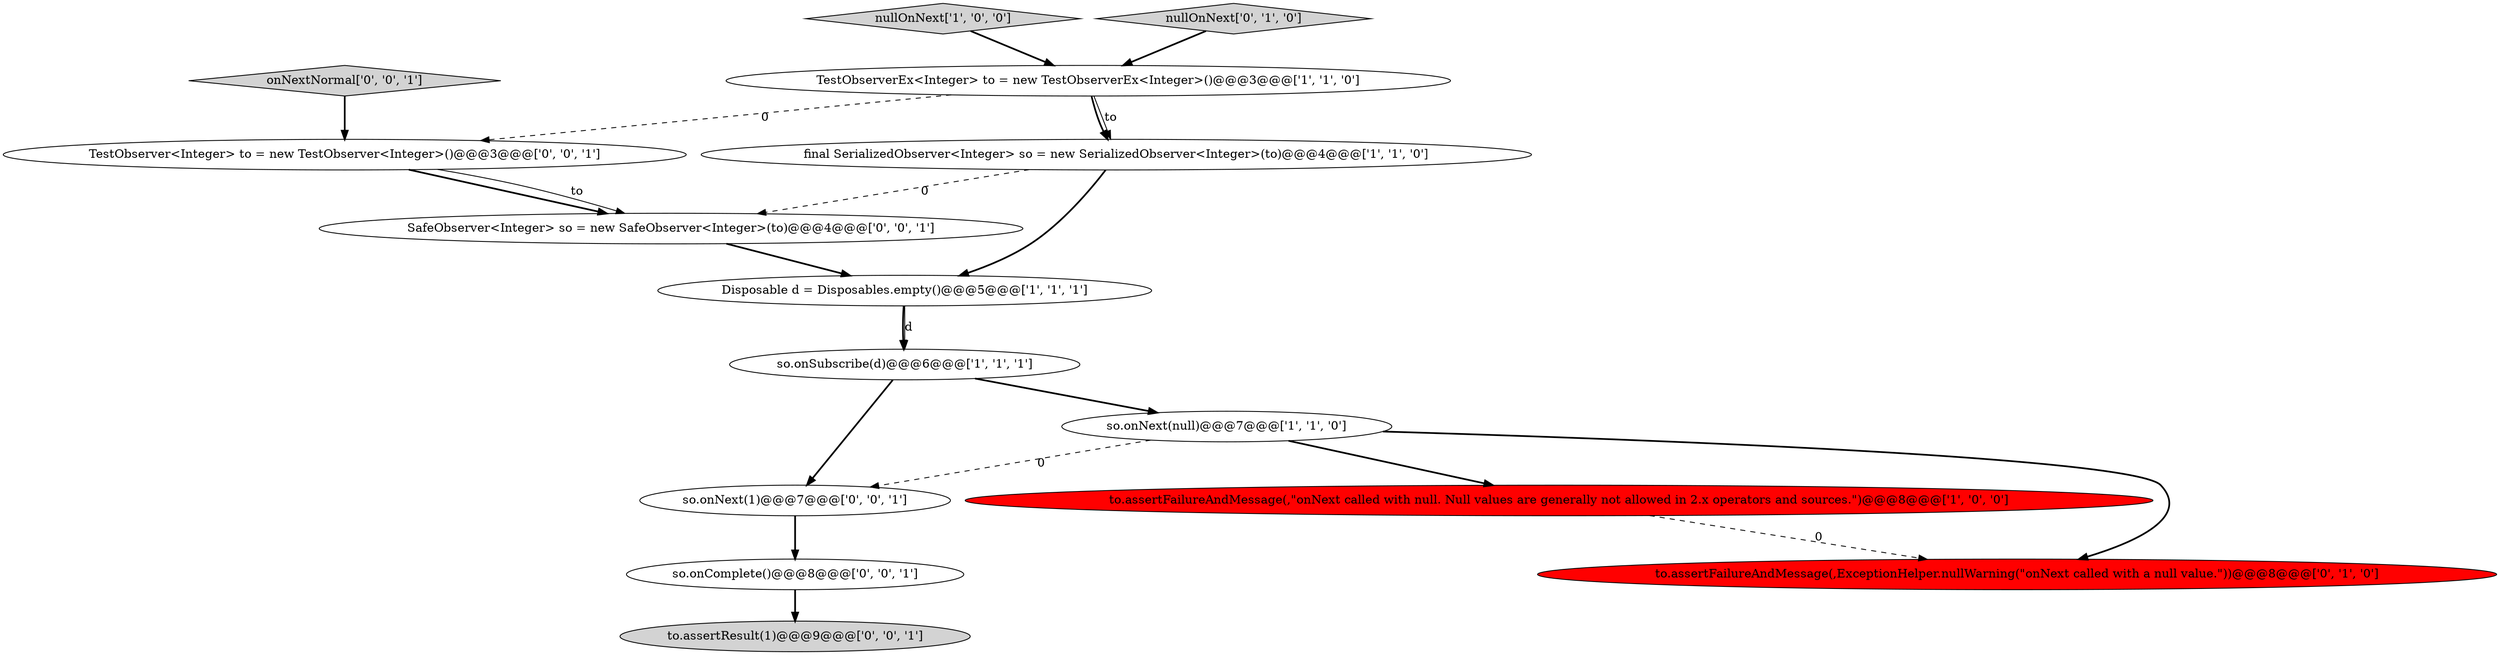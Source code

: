 digraph {
1 [style = filled, label = "TestObserverEx<Integer> to = new TestObserverEx<Integer>()@@@3@@@['1', '1', '0']", fillcolor = white, shape = ellipse image = "AAA0AAABBB1BBB"];
4 [style = filled, label = "nullOnNext['1', '0', '0']", fillcolor = lightgray, shape = diamond image = "AAA0AAABBB1BBB"];
7 [style = filled, label = "nullOnNext['0', '1', '0']", fillcolor = lightgray, shape = diamond image = "AAA0AAABBB2BBB"];
9 [style = filled, label = "so.onNext(1)@@@7@@@['0', '0', '1']", fillcolor = white, shape = ellipse image = "AAA0AAABBB3BBB"];
11 [style = filled, label = "SafeObserver<Integer> so = new SafeObserver<Integer>(to)@@@4@@@['0', '0', '1']", fillcolor = white, shape = ellipse image = "AAA0AAABBB3BBB"];
5 [style = filled, label = "so.onNext(null)@@@7@@@['1', '1', '0']", fillcolor = white, shape = ellipse image = "AAA0AAABBB1BBB"];
10 [style = filled, label = "to.assertResult(1)@@@9@@@['0', '0', '1']", fillcolor = lightgray, shape = ellipse image = "AAA0AAABBB3BBB"];
14 [style = filled, label = "onNextNormal['0', '0', '1']", fillcolor = lightgray, shape = diamond image = "AAA0AAABBB3BBB"];
3 [style = filled, label = "so.onSubscribe(d)@@@6@@@['1', '1', '1']", fillcolor = white, shape = ellipse image = "AAA0AAABBB1BBB"];
6 [style = filled, label = "to.assertFailureAndMessage(,\"onNext called with null. Null values are generally not allowed in 2.x operators and sources.\")@@@8@@@['1', '0', '0']", fillcolor = red, shape = ellipse image = "AAA1AAABBB1BBB"];
2 [style = filled, label = "Disposable d = Disposables.empty()@@@5@@@['1', '1', '1']", fillcolor = white, shape = ellipse image = "AAA0AAABBB1BBB"];
8 [style = filled, label = "to.assertFailureAndMessage(,ExceptionHelper.nullWarning(\"onNext called with a null value.\"))@@@8@@@['0', '1', '0']", fillcolor = red, shape = ellipse image = "AAA1AAABBB2BBB"];
12 [style = filled, label = "so.onComplete()@@@8@@@['0', '0', '1']", fillcolor = white, shape = ellipse image = "AAA0AAABBB3BBB"];
13 [style = filled, label = "TestObserver<Integer> to = new TestObserver<Integer>()@@@3@@@['0', '0', '1']", fillcolor = white, shape = ellipse image = "AAA0AAABBB3BBB"];
0 [style = filled, label = "final SerializedObserver<Integer> so = new SerializedObserver<Integer>(to)@@@4@@@['1', '1', '0']", fillcolor = white, shape = ellipse image = "AAA0AAABBB1BBB"];
5->8 [style = bold, label=""];
6->8 [style = dashed, label="0"];
7->1 [style = bold, label=""];
2->3 [style = bold, label=""];
0->2 [style = bold, label=""];
5->9 [style = dashed, label="0"];
0->11 [style = dashed, label="0"];
1->0 [style = bold, label=""];
13->11 [style = bold, label=""];
11->2 [style = bold, label=""];
1->13 [style = dashed, label="0"];
3->9 [style = bold, label=""];
3->5 [style = bold, label=""];
12->10 [style = bold, label=""];
5->6 [style = bold, label=""];
1->0 [style = solid, label="to"];
13->11 [style = solid, label="to"];
4->1 [style = bold, label=""];
9->12 [style = bold, label=""];
14->13 [style = bold, label=""];
2->3 [style = solid, label="d"];
}
